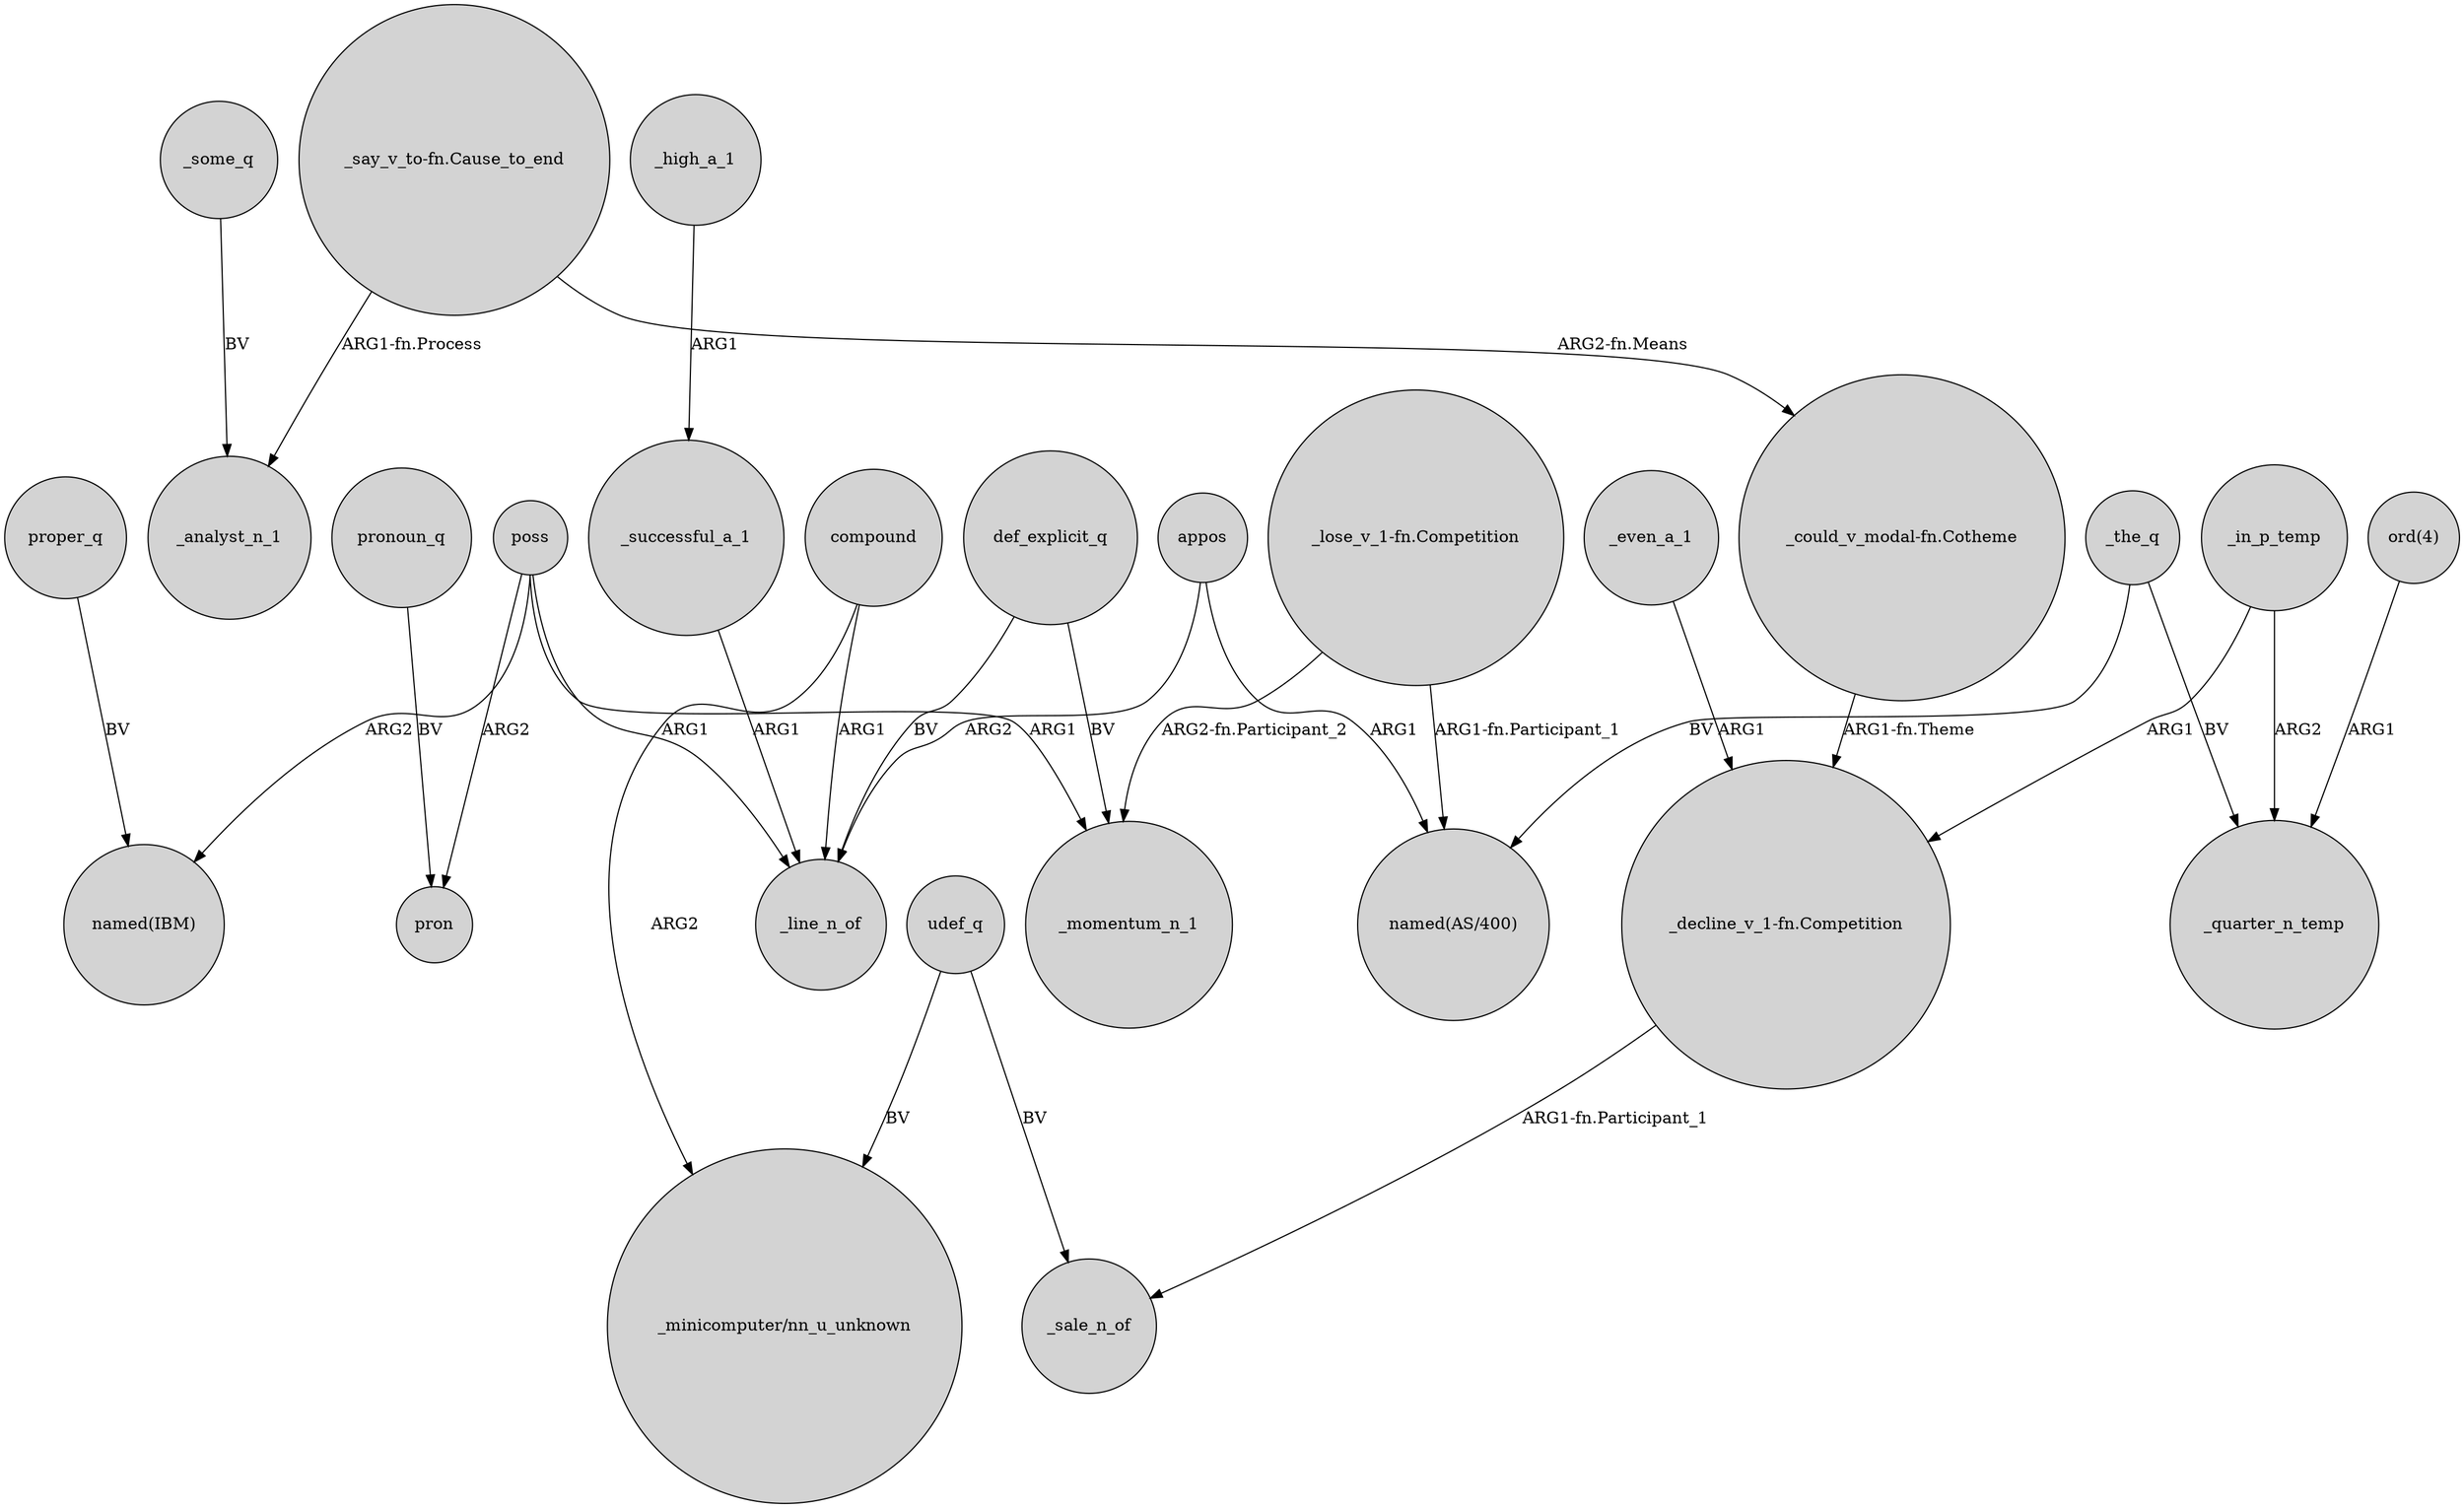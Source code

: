 digraph {
	node [shape=circle style=filled]
	"_say_v_to-fn.Cause_to_end" -> "_could_v_modal-fn.Cotheme" [label="ARG2-fn.Means"]
	def_explicit_q -> _line_n_of [label=BV]
	_in_p_temp -> _quarter_n_temp [label=ARG2]
	appos -> "named(AS/400)" [label=ARG1]
	_some_q -> _analyst_n_1 [label=BV]
	"_decline_v_1-fn.Competition" -> _sale_n_of [label="ARG1-fn.Participant_1"]
	compound -> "_minicomputer/nn_u_unknown" [label=ARG2]
	poss -> "named(IBM)" [label=ARG2]
	udef_q -> "_minicomputer/nn_u_unknown" [label=BV]
	_the_q -> _quarter_n_temp [label=BV]
	def_explicit_q -> _momentum_n_1 [label=BV]
	proper_q -> "named(IBM)" [label=BV]
	_the_q -> "named(AS/400)" [label=BV]
	udef_q -> _sale_n_of [label=BV]
	"_could_v_modal-fn.Cotheme" -> "_decline_v_1-fn.Competition" [label="ARG1-fn.Theme"]
	_even_a_1 -> "_decline_v_1-fn.Competition" [label=ARG1]
	pronoun_q -> pron [label=BV]
	compound -> _line_n_of [label=ARG1]
	poss -> _momentum_n_1 [label=ARG1]
	_high_a_1 -> _successful_a_1 [label=ARG1]
	poss -> pron [label=ARG2]
	poss -> _line_n_of [label=ARG1]
	"_lose_v_1-fn.Competition" -> "named(AS/400)" [label="ARG1-fn.Participant_1"]
	appos -> _line_n_of [label=ARG2]
	"ord(4)" -> _quarter_n_temp [label=ARG1]
	_successful_a_1 -> _line_n_of [label=ARG1]
	_in_p_temp -> "_decline_v_1-fn.Competition" [label=ARG1]
	"_lose_v_1-fn.Competition" -> _momentum_n_1 [label="ARG2-fn.Participant_2"]
	"_say_v_to-fn.Cause_to_end" -> _analyst_n_1 [label="ARG1-fn.Process"]
}
